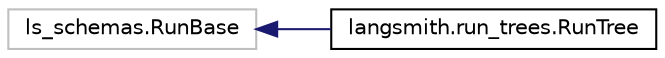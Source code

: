 digraph "Graphical Class Hierarchy"
{
 // LATEX_PDF_SIZE
  edge [fontname="Helvetica",fontsize="10",labelfontname="Helvetica",labelfontsize="10"];
  node [fontname="Helvetica",fontsize="10",shape=record];
  rankdir="LR";
  Node11449 [label="ls_schemas.RunBase",height=0.2,width=0.4,color="grey75", fillcolor="white", style="filled",tooltip=" "];
  Node11449 -> Node0 [dir="back",color="midnightblue",fontsize="10",style="solid",fontname="Helvetica"];
  Node0 [label="langsmith.run_trees.RunTree",height=0.2,width=0.4,color="black", fillcolor="white", style="filled",URL="$classlangsmith_1_1run__trees_1_1RunTree.html",tooltip=" "];
}
